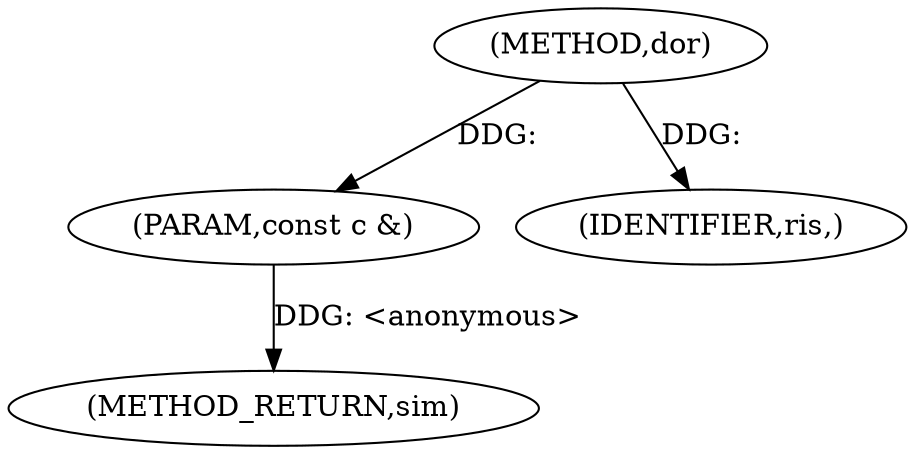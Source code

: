 digraph "dor" {  
"1000200" [label = "(METHOD,dor)" ]
"1000204" [label = "(METHOD_RETURN,sim)" ]
"1000201" [label = "(PARAM,const c &)" ]
"1000203" [label = "(IDENTIFIER,ris,)" ]
  "1000201" -> "1000204"  [ label = "DDG: <anonymous>"] 
  "1000200" -> "1000201"  [ label = "DDG: "] 
  "1000200" -> "1000203"  [ label = "DDG: "] 
}
